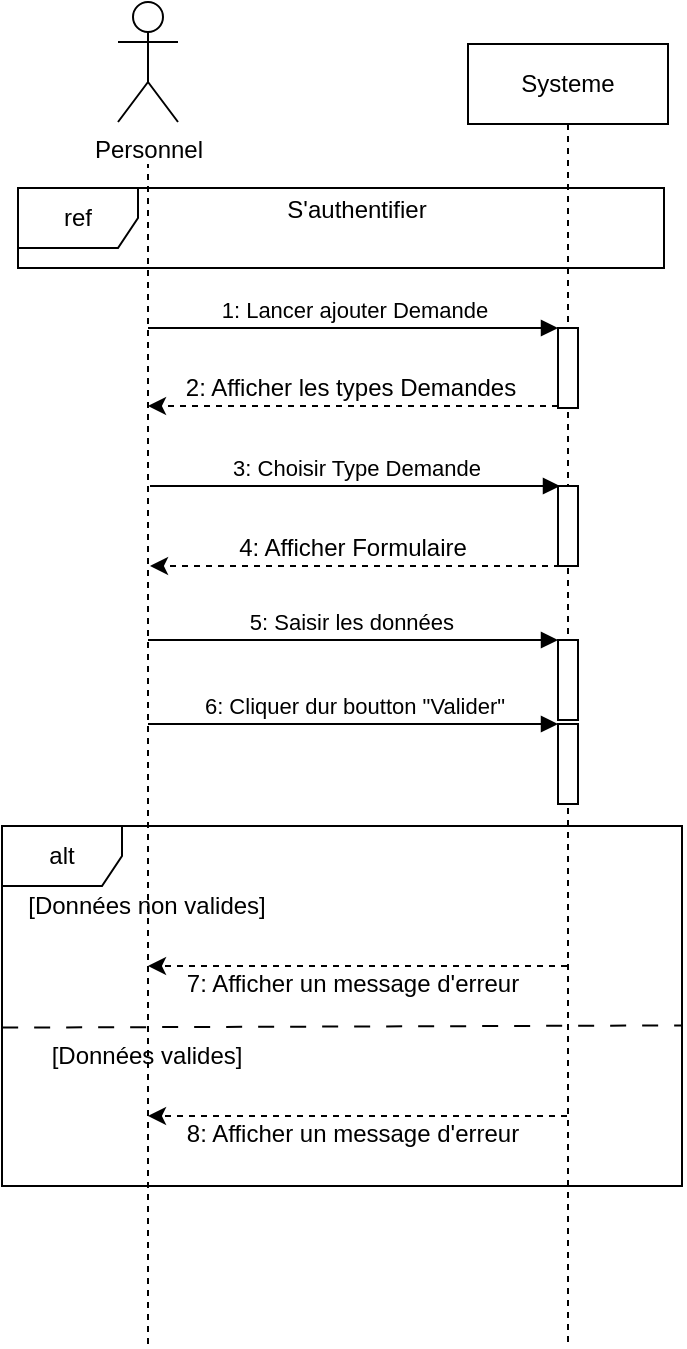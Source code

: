 <mxfile version="26.2.14">
  <diagram name="Page-1" id="2YBvvXClWsGukQMizWep">
    <mxGraphModel dx="2239" dy="749" grid="1" gridSize="10" guides="1" tooltips="1" connect="1" arrows="1" fold="1" page="1" pageScale="1" pageWidth="850" pageHeight="1100" math="0" shadow="0">
      <root>
        <mxCell id="0" />
        <mxCell id="1" parent="0" />
        <mxCell id="aM9ryv3xv72pqoxQDRHE-5" value="Systeme" style="shape=umlLifeline;perimeter=lifelinePerimeter;whiteSpace=wrap;html=1;container=0;dropTarget=0;collapsible=0;recursiveResize=0;outlineConnect=0;portConstraint=eastwest;newEdgeStyle={&quot;edgeStyle&quot;:&quot;elbowEdgeStyle&quot;,&quot;elbow&quot;:&quot;vertical&quot;,&quot;curved&quot;:0,&quot;rounded&quot;:0};" parent="1" vertex="1">
          <mxGeometry x="220" y="30" width="100" height="650" as="geometry" />
        </mxCell>
        <mxCell id="aM9ryv3xv72pqoxQDRHE-6" value="" style="html=1;points=[];perimeter=orthogonalPerimeter;outlineConnect=0;targetShapes=umlLifeline;portConstraint=eastwest;newEdgeStyle={&quot;edgeStyle&quot;:&quot;elbowEdgeStyle&quot;,&quot;elbow&quot;:&quot;vertical&quot;,&quot;curved&quot;:0,&quot;rounded&quot;:0};" parent="aM9ryv3xv72pqoxQDRHE-5" vertex="1">
          <mxGeometry x="45" y="142" width="10" height="40" as="geometry" />
        </mxCell>
        <mxCell id="aM9ryv3xv72pqoxQDRHE-7" value="1: Lancer ajouter Demande" style="html=1;verticalAlign=bottom;endArrow=block;edgeStyle=elbowEdgeStyle;elbow=vertical;curved=0;rounded=0;" parent="1" target="aM9ryv3xv72pqoxQDRHE-6" edge="1">
          <mxGeometry relative="1" as="geometry">
            <mxPoint x="60" y="172" as="sourcePoint" />
            <Array as="points">
              <mxPoint x="175" y="172" />
            </Array>
            <mxPoint x="260" y="172" as="targetPoint" />
          </mxGeometry>
        </mxCell>
        <mxCell id="Rfve0VC_3ciRuQ4UTeaB-1" value="Personnel" style="shape=umlActor;verticalLabelPosition=bottom;verticalAlign=top;html=1;outlineConnect=0;" vertex="1" parent="1">
          <mxGeometry x="45" y="9" width="30" height="60" as="geometry" />
        </mxCell>
        <mxCell id="Rfve0VC_3ciRuQ4UTeaB-4" value="" style="endArrow=none;dashed=1;html=1;rounded=0;" edge="1" parent="1">
          <mxGeometry width="50" height="50" relative="1" as="geometry">
            <mxPoint x="60" y="680" as="sourcePoint" />
            <mxPoint x="60" y="90" as="targetPoint" />
          </mxGeometry>
        </mxCell>
        <mxCell id="Rfve0VC_3ciRuQ4UTeaB-6" value="" style="endArrow=classic;html=1;rounded=0;dashed=1;" edge="1" parent="1">
          <mxGeometry width="50" height="50" relative="1" as="geometry">
            <mxPoint x="265" y="211.0" as="sourcePoint" />
            <mxPoint x="60" y="211" as="targetPoint" />
          </mxGeometry>
        </mxCell>
        <mxCell id="Rfve0VC_3ciRuQ4UTeaB-8" value="2: Afficher les types Demandes" style="text;html=1;align=center;verticalAlign=middle;resizable=0;points=[];autosize=1;strokeColor=none;fillColor=none;" vertex="1" parent="1">
          <mxGeometry x="66" y="187" width="190" height="30" as="geometry" />
        </mxCell>
        <mxCell id="Rfve0VC_3ciRuQ4UTeaB-9" value="3: Choisir Type Demande" style="html=1;verticalAlign=bottom;endArrow=block;edgeStyle=elbowEdgeStyle;elbow=vertical;curved=0;rounded=0;" edge="1" parent="1">
          <mxGeometry relative="1" as="geometry">
            <mxPoint x="61" y="251" as="sourcePoint" />
            <Array as="points">
              <mxPoint x="176" y="251" />
            </Array>
            <mxPoint x="266" y="251" as="targetPoint" />
          </mxGeometry>
        </mxCell>
        <mxCell id="Rfve0VC_3ciRuQ4UTeaB-10" value="" style="endArrow=classic;html=1;rounded=0;dashed=1;" edge="1" parent="1">
          <mxGeometry width="50" height="50" relative="1" as="geometry">
            <mxPoint x="266" y="291" as="sourcePoint" />
            <mxPoint x="61" y="291" as="targetPoint" />
          </mxGeometry>
        </mxCell>
        <mxCell id="Rfve0VC_3ciRuQ4UTeaB-11" value="4: Afficher Formulaire" style="text;html=1;align=center;verticalAlign=middle;resizable=0;points=[];autosize=1;strokeColor=none;fillColor=none;" vertex="1" parent="1">
          <mxGeometry x="92" y="267" width="140" height="30" as="geometry" />
        </mxCell>
        <mxCell id="Rfve0VC_3ciRuQ4UTeaB-12" value="" style="rounded=0;whiteSpace=wrap;html=1;" vertex="1" parent="1">
          <mxGeometry x="265" y="251" width="10" height="40" as="geometry" />
        </mxCell>
        <mxCell id="Rfve0VC_3ciRuQ4UTeaB-13" value="5: Saisir les données&amp;nbsp;" style="html=1;verticalAlign=bottom;endArrow=block;edgeStyle=elbowEdgeStyle;elbow=vertical;curved=0;rounded=0;" edge="1" parent="1">
          <mxGeometry relative="1" as="geometry">
            <mxPoint x="60" y="328" as="sourcePoint" />
            <Array as="points">
              <mxPoint x="175" y="328" />
            </Array>
            <mxPoint x="265" y="328" as="targetPoint" />
          </mxGeometry>
        </mxCell>
        <mxCell id="Rfve0VC_3ciRuQ4UTeaB-16" value="" style="rounded=0;whiteSpace=wrap;html=1;" vertex="1" parent="1">
          <mxGeometry x="265" y="328" width="10" height="40" as="geometry" />
        </mxCell>
        <mxCell id="Rfve0VC_3ciRuQ4UTeaB-17" value="6: Cliquer dur boutton &quot;Valider&quot;" style="html=1;verticalAlign=bottom;endArrow=block;edgeStyle=elbowEdgeStyle;elbow=vertical;curved=0;rounded=0;" edge="1" parent="1">
          <mxGeometry relative="1" as="geometry">
            <mxPoint x="60" y="370" as="sourcePoint" />
            <Array as="points">
              <mxPoint x="175" y="370" />
            </Array>
            <mxPoint x="265" y="370" as="targetPoint" />
          </mxGeometry>
        </mxCell>
        <mxCell id="Rfve0VC_3ciRuQ4UTeaB-18" value="alt" style="shape=umlFrame;whiteSpace=wrap;html=1;pointerEvents=0;" vertex="1" parent="1">
          <mxGeometry x="-13" y="421" width="340" height="180" as="geometry" />
        </mxCell>
        <mxCell id="Rfve0VC_3ciRuQ4UTeaB-19" value="[Données non valides]" style="text;html=1;align=center;verticalAlign=middle;resizable=0;points=[];autosize=1;strokeColor=none;fillColor=none;" vertex="1" parent="1">
          <mxGeometry x="-11" y="446" width="140" height="30" as="geometry" />
        </mxCell>
        <mxCell id="Rfve0VC_3ciRuQ4UTeaB-20" value="" style="rounded=0;whiteSpace=wrap;html=1;" vertex="1" parent="1">
          <mxGeometry x="265" y="370" width="10" height="40" as="geometry" />
        </mxCell>
        <mxCell id="Rfve0VC_3ciRuQ4UTeaB-21" value="" style="endArrow=classic;html=1;rounded=0;dashed=1;" edge="1" parent="1">
          <mxGeometry width="50" height="50" relative="1" as="geometry">
            <mxPoint x="269.5" y="491" as="sourcePoint" />
            <mxPoint x="60" y="491" as="targetPoint" />
          </mxGeometry>
        </mxCell>
        <mxCell id="Rfve0VC_3ciRuQ4UTeaB-22" value="7: Afficher un message d&#39;erreur" style="text;html=1;align=center;verticalAlign=middle;resizable=0;points=[];autosize=1;strokeColor=none;fillColor=none;" vertex="1" parent="1">
          <mxGeometry x="67" y="485" width="190" height="30" as="geometry" />
        </mxCell>
        <mxCell id="Rfve0VC_3ciRuQ4UTeaB-23" value="[Données valides]" style="text;html=1;align=center;verticalAlign=middle;resizable=0;points=[];autosize=1;strokeColor=none;fillColor=none;" vertex="1" parent="1">
          <mxGeometry x="-1" y="521" width="120" height="30" as="geometry" />
        </mxCell>
        <mxCell id="Rfve0VC_3ciRuQ4UTeaB-24" value="" style="endArrow=classic;html=1;rounded=0;dashed=1;" edge="1" parent="1">
          <mxGeometry width="50" height="50" relative="1" as="geometry">
            <mxPoint x="269.5" y="566" as="sourcePoint" />
            <mxPoint x="60" y="566" as="targetPoint" />
          </mxGeometry>
        </mxCell>
        <mxCell id="Rfve0VC_3ciRuQ4UTeaB-25" value="8: Afficher un message d&#39;erreur" style="text;html=1;align=center;verticalAlign=middle;resizable=0;points=[];autosize=1;strokeColor=none;fillColor=none;" vertex="1" parent="1">
          <mxGeometry x="67" y="560" width="190" height="30" as="geometry" />
        </mxCell>
        <mxCell id="Rfve0VC_3ciRuQ4UTeaB-26" value="" style="endArrow=none;dashed=1;html=1;rounded=0;exitX=0.012;exitY=0.63;exitDx=0;exitDy=0;exitPerimeter=0;entryX=1;entryY=0.554;entryDx=0;entryDy=0;entryPerimeter=0;dashPattern=8 8;" edge="1" parent="1" target="Rfve0VC_3ciRuQ4UTeaB-18">
          <mxGeometry width="50" height="50" relative="1" as="geometry">
            <mxPoint x="-12.92" y="521.8" as="sourcePoint" />
            <mxPoint x="330" y="520" as="targetPoint" />
          </mxGeometry>
        </mxCell>
        <mxCell id="Rfve0VC_3ciRuQ4UTeaB-27" value="ref" style="shape=umlFrame;whiteSpace=wrap;html=1;pointerEvents=0;" vertex="1" parent="1">
          <mxGeometry x="-5" y="102" width="323" height="40" as="geometry" />
        </mxCell>
        <mxCell id="Rfve0VC_3ciRuQ4UTeaB-28" value="S&#39;authentifier" style="text;html=1;align=center;verticalAlign=middle;resizable=0;points=[];autosize=1;strokeColor=none;fillColor=none;" vertex="1" parent="1">
          <mxGeometry x="119" y="98" width="90" height="30" as="geometry" />
        </mxCell>
      </root>
    </mxGraphModel>
  </diagram>
</mxfile>
